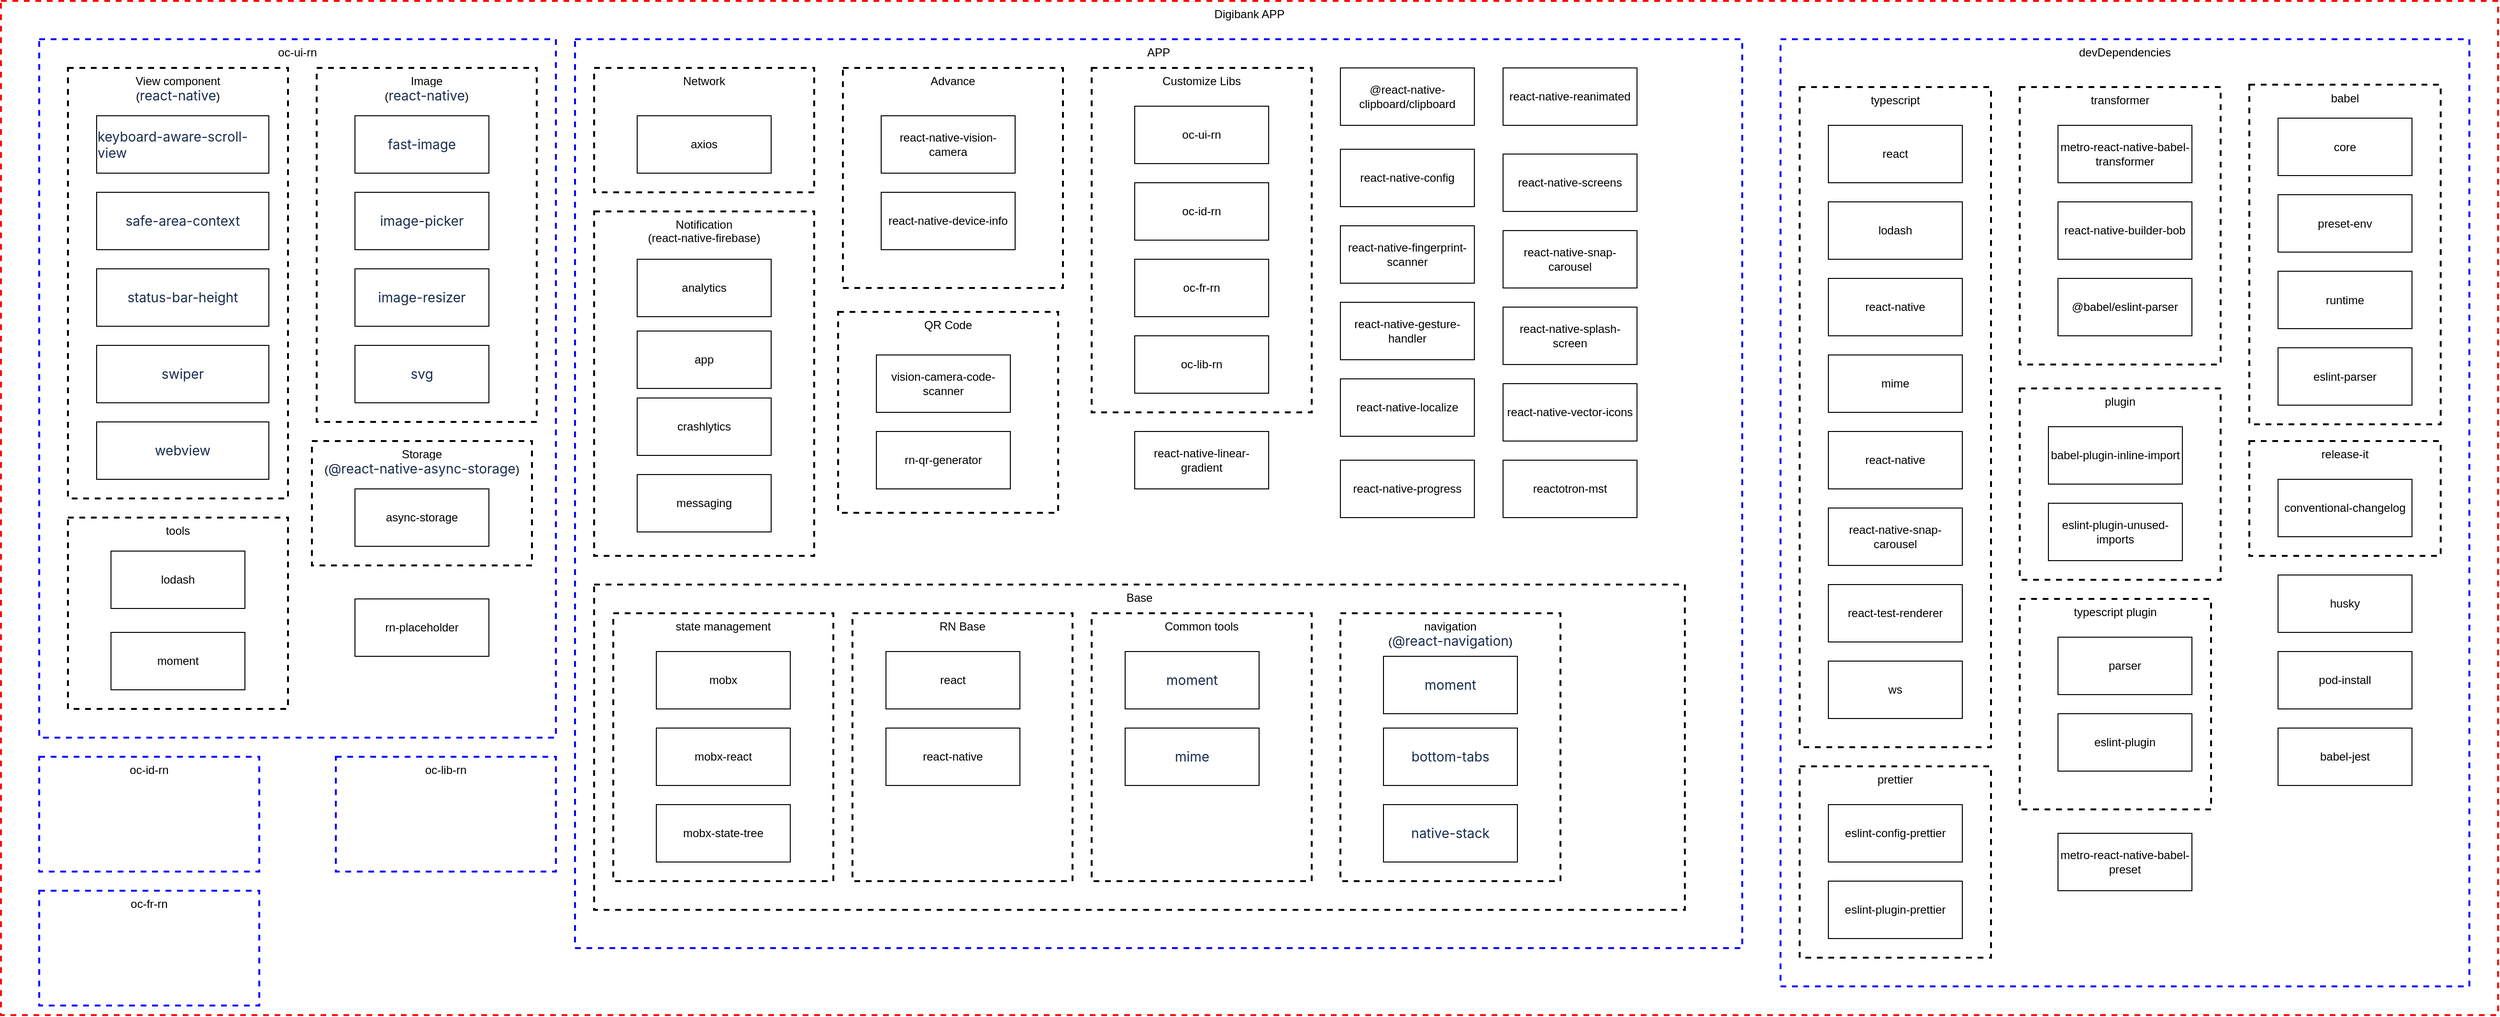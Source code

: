 <mxfile version="20.5.1" type="github">
  <diagram id="OInQUNuNO3AYRQuPPQoJ" name="第 1 页">
    <mxGraphModel dx="3683" dy="1392" grid="1" gridSize="10" guides="1" tooltips="1" connect="1" arrows="1" fold="1" page="1" pageScale="1" pageWidth="1100" pageHeight="850" math="0" shadow="0">
      <root>
        <mxCell id="0" />
        <mxCell id="1" parent="0" />
        <mxCell id="1uEvt_R6zlW470bMk80g-106" value="&lt;span style=&quot;font-weight: 400;&quot;&gt;Digibank APP&lt;/span&gt;" style="rounded=0;whiteSpace=wrap;html=1;dashed=1;strokeWidth=2;fillColor=none;verticalAlign=top;fontStyle=1;strokeColor=#FF0505;" parent="1" vertex="1">
          <mxGeometry x="-110" y="20" width="2610" height="1060" as="geometry" />
        </mxCell>
        <mxCell id="x6n-TaQfmUCHtvgikXO5-33" value="&lt;span style=&quot;font-weight: 400;&quot;&gt;APP&lt;/span&gt;" style="rounded=0;whiteSpace=wrap;html=1;dashed=1;strokeWidth=2;fillColor=none;verticalAlign=top;fontStyle=1;strokeColor=#0000FF;" parent="1" vertex="1">
          <mxGeometry x="490" y="60" width="1220" height="950" as="geometry" />
        </mxCell>
        <mxCell id="Uudwp2KT5LUZXiGAhWFN-2" value="&lt;span style=&quot;font-weight: 400;&quot;&gt;oc-ui-rn&lt;/span&gt;" style="rounded=0;whiteSpace=wrap;html=1;dashed=1;strokeWidth=2;fillColor=none;verticalAlign=top;fontStyle=1;strokeColor=#0000FF;" vertex="1" parent="1">
          <mxGeometry x="-70" y="60" width="540" height="730" as="geometry" />
        </mxCell>
        <mxCell id="Uudwp2KT5LUZXiGAhWFN-3" value="&lt;span style=&quot;color: rgba(0, 0, 0, 0); font-family: monospace; font-size: 0px; font-weight: 400; text-align: start;&quot;&gt;%3CmxGraphModel%3E%3Croot%3E%3CmxCell%20id%3D%220%22%2F%3E%3CmxCell%20id%3D%221%22%20parent%3D%220%22%2F%3E%3CmxCell%20id%3D%222%22%20value%3D%22Poi%22%20style%3D%22rounded%3D0%3BwhiteSpace%3Dwrap%3Bhtml%3D1%3BfontColor%3D%23000000%3BfillColor%3Dnone%3B%22%20vertex%3D%221%22%20parent%3D%221%22%3E%3CmxGeometry%20x%3D%22524%22%20y%3D%22293.75%22%20width%3D%22140%22%20height%3D%2260%22%20as%3D%22geometry%22%2F%3E%3C%2FmxCell%3E%3C%2Froot%3E%3C%2FmxGraphModel%3E&lt;/span&gt;&lt;span style=&quot;font-weight: 400;&quot;&gt;oc-id-rn&lt;/span&gt;" style="rounded=0;whiteSpace=wrap;html=1;dashed=1;strokeWidth=2;fillColor=none;verticalAlign=top;fontStyle=1;strokeColor=#0000FF;" vertex="1" parent="1">
          <mxGeometry x="-70" y="810" width="230" height="120" as="geometry" />
        </mxCell>
        <mxCell id="Uudwp2KT5LUZXiGAhWFN-5" value="&lt;span style=&quot;font-weight: 400;&quot;&gt;oc-fr-rn&lt;/span&gt;" style="rounded=0;whiteSpace=wrap;html=1;dashed=1;strokeWidth=2;fillColor=none;verticalAlign=top;fontStyle=1;strokeColor=#0000FF;" vertex="1" parent="1">
          <mxGeometry x="-70" y="950" width="230" height="120" as="geometry" />
        </mxCell>
        <mxCell id="Uudwp2KT5LUZXiGAhWFN-6" value="&lt;span style=&quot;font-weight: 400;&quot;&gt;oc-lib-rn&lt;/span&gt;" style="rounded=0;whiteSpace=wrap;html=1;dashed=1;strokeWidth=2;fillColor=none;verticalAlign=top;fontStyle=1;strokeColor=#0000FF;" vertex="1" parent="1">
          <mxGeometry x="240" y="810" width="230" height="120" as="geometry" />
        </mxCell>
        <mxCell id="Uudwp2KT5LUZXiGAhWFN-12" value="&lt;span style=&quot;font-weight: 400;&quot;&gt;Base&lt;/span&gt;" style="rounded=0;whiteSpace=wrap;html=1;dashed=1;strokeWidth=2;fillColor=none;verticalAlign=top;fontStyle=1;strokeColor=#000000;" vertex="1" parent="1">
          <mxGeometry x="510" y="630" width="1140" height="340" as="geometry" />
        </mxCell>
        <mxCell id="Uudwp2KT5LUZXiGAhWFN-15" value="&lt;span style=&quot;font-weight: 400;&quot;&gt;Notification&lt;/span&gt;&lt;br&gt;&lt;span style=&quot;font-weight: 400;&quot;&gt;(react-native-firebase&lt;/span&gt;&lt;span style=&quot;font-weight: 400;&quot;&gt;)&lt;/span&gt;" style="rounded=0;whiteSpace=wrap;html=1;dashed=1;strokeWidth=2;fillColor=none;verticalAlign=top;fontStyle=1;strokeColor=#000000;" vertex="1" parent="1">
          <mxGeometry x="510" y="240" width="230" height="360" as="geometry" />
        </mxCell>
        <mxCell id="Uudwp2KT5LUZXiGAhWFN-16" value="&lt;span style=&quot;font-weight: 400;&quot;&gt;Storage&lt;br&gt;(&lt;/span&gt;&lt;span style=&quot;color: rgb(23, 43, 77); font-family: -apple-system, BlinkMacSystemFont, &amp;quot;Segoe UI&amp;quot;, Roboto, Oxygen, Ubuntu, &amp;quot;Fira Sans&amp;quot;, &amp;quot;Droid Sans&amp;quot;, &amp;quot;Helvetica Neue&amp;quot;, sans-serif; font-size: 14px; font-weight: 400; text-align: left; background-color: rgb(255, 255, 255);&quot;&gt;@react-native-async-storage&lt;/span&gt;&lt;span style=&quot;font-weight: 400;&quot;&gt;)&lt;br&gt;&lt;/span&gt;" style="rounded=0;whiteSpace=wrap;html=1;dashed=1;strokeWidth=2;fillColor=none;verticalAlign=top;fontStyle=1;strokeColor=#000000;" vertex="1" parent="1">
          <mxGeometry x="215" y="480" width="230" height="130" as="geometry" />
        </mxCell>
        <mxCell id="Uudwp2KT5LUZXiGAhWFN-17" value="&lt;span style=&quot;font-weight: 400;&quot;&gt;Network&lt;/span&gt;" style="rounded=0;whiteSpace=wrap;html=1;dashed=1;strokeWidth=2;fillColor=none;verticalAlign=top;fontStyle=1;strokeColor=#000000;" vertex="1" parent="1">
          <mxGeometry x="510" y="90" width="230" height="130" as="geometry" />
        </mxCell>
        <mxCell id="Uudwp2KT5LUZXiGAhWFN-18" value="&lt;span style=&quot;font-weight: 400;&quot;&gt;Customize Libs&lt;/span&gt;" style="rounded=0;whiteSpace=wrap;html=1;dashed=1;strokeWidth=2;fillColor=none;verticalAlign=top;fontStyle=1;strokeColor=#000000;" vertex="1" parent="1">
          <mxGeometry x="1030" y="90" width="230" height="360" as="geometry" />
        </mxCell>
        <mxCell id="Uudwp2KT5LUZXiGAhWFN-19" value="oc-ui-rn" style="rounded=0;whiteSpace=wrap;html=1;fontColor=#000000;fillColor=none;" vertex="1" parent="1">
          <mxGeometry x="1075" y="130" width="140" height="60" as="geometry" />
        </mxCell>
        <mxCell id="Uudwp2KT5LUZXiGAhWFN-20" value="&lt;span style=&quot;color: rgba(0, 0, 0, 0); font-family: monospace; font-size: 0px; text-align: start;&quot;&gt;%3CmxGraphModel%3E%3Croot%3E%3CmxCell%20id%3D%220%22%2F%3E%3CmxCell%20id%3D%221%22%20parent%3D%220%22%2F%3E%3CmxCell%20id%3D%222%22%20value%3D%22Poi%22%20style%3D%22rounded%3D0%3BwhiteSpace%3Dwrap%3Bhtml%3D1%3BfontColor%3D%23000000%3BfillColor%3Dnone%3B%22%20vertex%3D%221%22%20parent%3D%221%22%3E%3CmxGeometry%20x%3D%22524%22%20y%3D%22293.75%22%20width%3D%22140%22%20height%3D%2260%22%20as%3D%22geometry%22%2F%3E%3C%2FmxCell%3E%3C%2Froot%3E%3C%2FmxGraphModel%3E&lt;/span&gt;oc-id-rn" style="rounded=0;whiteSpace=wrap;html=1;fontColor=#000000;fillColor=none;" vertex="1" parent="1">
          <mxGeometry x="1075" y="210" width="140" height="60" as="geometry" />
        </mxCell>
        <mxCell id="Uudwp2KT5LUZXiGAhWFN-21" value="oc-fr-rn" style="rounded=0;whiteSpace=wrap;html=1;fontColor=#000000;fillColor=none;" vertex="1" parent="1">
          <mxGeometry x="1075" y="290" width="140" height="60" as="geometry" />
        </mxCell>
        <mxCell id="Uudwp2KT5LUZXiGAhWFN-22" value="oc-lib-rn" style="rounded=0;whiteSpace=wrap;html=1;fontColor=#000000;fillColor=none;" vertex="1" parent="1">
          <mxGeometry x="1075" y="370" width="140" height="60" as="geometry" />
        </mxCell>
        <mxCell id="Uudwp2KT5LUZXiGAhWFN-26" value="axios" style="rounded=0;whiteSpace=wrap;html=1;fontColor=#000000;fillColor=none;" vertex="1" parent="1">
          <mxGeometry x="555" y="140" width="140" height="60" as="geometry" />
        </mxCell>
        <mxCell id="Uudwp2KT5LUZXiGAhWFN-28" value="&lt;span style=&quot;font-weight: 400;&quot;&gt;state management&lt;/span&gt;" style="rounded=0;whiteSpace=wrap;html=1;dashed=1;strokeWidth=2;fillColor=none;verticalAlign=top;fontStyle=1;strokeColor=#000000;" vertex="1" parent="1">
          <mxGeometry x="530" y="660" width="230" height="280" as="geometry" />
        </mxCell>
        <mxCell id="Uudwp2KT5LUZXiGAhWFN-30" value="&lt;span style=&quot;font-weight: 400;&quot;&gt;RN Base&lt;/span&gt;" style="rounded=0;whiteSpace=wrap;html=1;dashed=1;strokeWidth=2;fillColor=none;verticalAlign=top;fontStyle=1;strokeColor=#000000;" vertex="1" parent="1">
          <mxGeometry x="780" y="660" width="230" height="280" as="geometry" />
        </mxCell>
        <mxCell id="Uudwp2KT5LUZXiGAhWFN-13" value="react" style="rounded=0;whiteSpace=wrap;html=1;fontColor=#000000;fillColor=none;" vertex="1" parent="1">
          <mxGeometry x="815" y="700" width="140" height="60" as="geometry" />
        </mxCell>
        <mxCell id="Uudwp2KT5LUZXiGAhWFN-14" value="react-native" style="rounded=0;whiteSpace=wrap;html=1;fontColor=#000000;fillColor=none;" vertex="1" parent="1">
          <mxGeometry x="815" y="780" width="140" height="60" as="geometry" />
        </mxCell>
        <mxCell id="Uudwp2KT5LUZXiGAhWFN-31" value="&lt;div&gt;&lt;span style=&quot;font-weight: 400;&quot;&gt;Common tools&lt;/span&gt;&lt;/div&gt;" style="rounded=0;whiteSpace=wrap;html=1;dashed=1;strokeWidth=2;fillColor=none;verticalAlign=top;fontStyle=1;strokeColor=#000000;" vertex="1" parent="1">
          <mxGeometry x="1030" y="660" width="230" height="280" as="geometry" />
        </mxCell>
        <mxCell id="Uudwp2KT5LUZXiGAhWFN-32" value="&lt;div style=&quot;text-align: left;&quot;&gt;&lt;span style=&quot;background-color: initial; font-size: 14px;&quot;&gt;&lt;font face=&quot;-apple-system, BlinkMacSystemFont, Segoe UI, Roboto, Oxygen, Ubuntu, Fira Sans, Droid Sans, Helvetica Neue, sans-serif&quot; color=&quot;#172b4d&quot;&gt;moment&lt;/font&gt;&lt;/span&gt;&lt;/div&gt;" style="rounded=0;whiteSpace=wrap;html=1;fontColor=#000000;fillColor=none;" vertex="1" parent="1">
          <mxGeometry x="1065" y="700" width="140" height="60" as="geometry" />
        </mxCell>
        <mxCell id="Uudwp2KT5LUZXiGAhWFN-38" value="crashlytics" style="rounded=0;whiteSpace=wrap;html=1;fontColor=#000000;fillColor=none;" vertex="1" parent="1">
          <mxGeometry x="555" y="435" width="140" height="60" as="geometry" />
        </mxCell>
        <mxCell id="Uudwp2KT5LUZXiGAhWFN-37" value="app" style="rounded=0;whiteSpace=wrap;html=1;fontColor=#000000;fillColor=none;" vertex="1" parent="1">
          <mxGeometry x="555" y="365" width="140" height="60" as="geometry" />
        </mxCell>
        <mxCell id="Uudwp2KT5LUZXiGAhWFN-36" value="analytics" style="rounded=0;whiteSpace=wrap;html=1;fontColor=#000000;fillColor=none;" vertex="1" parent="1">
          <mxGeometry x="555" y="290" width="140" height="60" as="geometry" />
        </mxCell>
        <mxCell id="Uudwp2KT5LUZXiGAhWFN-39" value="messaging" style="rounded=0;whiteSpace=wrap;html=1;fontColor=#000000;fillColor=none;" vertex="1" parent="1">
          <mxGeometry x="555" y="515" width="140" height="60" as="geometry" />
        </mxCell>
        <mxCell id="Uudwp2KT5LUZXiGAhWFN-40" value="async-storage" style="rounded=0;whiteSpace=wrap;html=1;fontColor=#000000;fillColor=none;" vertex="1" parent="1">
          <mxGeometry x="260" y="530" width="140" height="60" as="geometry" />
        </mxCell>
        <mxCell id="Uudwp2KT5LUZXiGAhWFN-42" value="&lt;span style=&quot;font-weight: 400;&quot;&gt;Image&lt;/span&gt;&lt;br&gt;&lt;span style=&quot;font-weight: 400;&quot;&gt;(&lt;/span&gt;&lt;span style=&quot;color: rgb(23, 43, 77); font-family: -apple-system, BlinkMacSystemFont, &amp;quot;Segoe UI&amp;quot;, Roboto, Oxygen, Ubuntu, &amp;quot;Fira Sans&amp;quot;, &amp;quot;Droid Sans&amp;quot;, &amp;quot;Helvetica Neue&amp;quot;, sans-serif; font-size: 14px; font-weight: 400; text-align: left; background-color: rgb(255, 255, 255);&quot;&gt;react-native&lt;/span&gt;&lt;span style=&quot;font-weight: 400;&quot;&gt;)&lt;br&gt;&lt;/span&gt;" style="rounded=0;whiteSpace=wrap;html=1;dashed=1;strokeWidth=2;fillColor=none;verticalAlign=top;fontStyle=1;strokeColor=#000000;" vertex="1" parent="1">
          <mxGeometry x="220" y="90" width="230" height="370" as="geometry" />
        </mxCell>
        <mxCell id="Uudwp2KT5LUZXiGAhWFN-43" value="&lt;span style=&quot;color: rgb(23, 43, 77); font-family: -apple-system, BlinkMacSystemFont, &amp;quot;Segoe UI&amp;quot;, Roboto, Oxygen, Ubuntu, &amp;quot;Fira Sans&amp;quot;, &amp;quot;Droid Sans&amp;quot;, &amp;quot;Helvetica Neue&amp;quot;, sans-serif; font-size: 14px; text-align: left; background-color: rgb(255, 255, 255);&quot;&gt;fast-image&lt;/span&gt;" style="rounded=0;whiteSpace=wrap;html=1;fontColor=#000000;fillColor=none;" vertex="1" parent="1">
          <mxGeometry x="260" y="140" width="140" height="60" as="geometry" />
        </mxCell>
        <mxCell id="Uudwp2KT5LUZXiGAhWFN-44" value="&lt;span style=&quot;color: rgb(23, 43, 77); font-family: -apple-system, BlinkMacSystemFont, &amp;quot;Segoe UI&amp;quot;, Roboto, Oxygen, Ubuntu, &amp;quot;Fira Sans&amp;quot;, &amp;quot;Droid Sans&amp;quot;, &amp;quot;Helvetica Neue&amp;quot;, sans-serif; font-size: 14px; text-align: left; background-color: rgb(255, 255, 255);&quot;&gt;image-picker&lt;/span&gt;" style="rounded=0;whiteSpace=wrap;html=1;fontColor=#000000;fillColor=none;" vertex="1" parent="1">
          <mxGeometry x="260" y="220" width="140" height="60" as="geometry" />
        </mxCell>
        <mxCell id="Uudwp2KT5LUZXiGAhWFN-45" value="&lt;span style=&quot;color: rgb(23, 43, 77); font-family: -apple-system, BlinkMacSystemFont, &amp;quot;Segoe UI&amp;quot;, Roboto, Oxygen, Ubuntu, &amp;quot;Fira Sans&amp;quot;, &amp;quot;Droid Sans&amp;quot;, &amp;quot;Helvetica Neue&amp;quot;, sans-serif; font-size: 14px; text-align: left; background-color: rgb(255, 255, 255);&quot;&gt;image-resizer&lt;/span&gt;" style="rounded=0;whiteSpace=wrap;html=1;fontColor=#000000;fillColor=none;" vertex="1" parent="1">
          <mxGeometry x="260" y="300" width="140" height="60" as="geometry" />
        </mxCell>
        <mxCell id="Uudwp2KT5LUZXiGAhWFN-46" value="&lt;span style=&quot;font-weight: 400;&quot;&gt;View component&lt;/span&gt;&lt;br&gt;&lt;span style=&quot;font-weight: 400;&quot;&gt;(&lt;/span&gt;&lt;span style=&quot;color: rgb(23, 43, 77); font-family: -apple-system, BlinkMacSystemFont, &amp;quot;Segoe UI&amp;quot;, Roboto, Oxygen, Ubuntu, &amp;quot;Fira Sans&amp;quot;, &amp;quot;Droid Sans&amp;quot;, &amp;quot;Helvetica Neue&amp;quot;, sans-serif; font-size: 14px; font-weight: 400; text-align: left; background-color: rgb(255, 255, 255);&quot;&gt;react-native&lt;/span&gt;&lt;span style=&quot;font-weight: 400;&quot;&gt;)&lt;br&gt;&lt;/span&gt;" style="rounded=0;whiteSpace=wrap;html=1;dashed=1;strokeWidth=2;fillColor=none;verticalAlign=top;fontStyle=1;strokeColor=#000000;" vertex="1" parent="1">
          <mxGeometry x="-40" y="90" width="230" height="450" as="geometry" />
        </mxCell>
        <mxCell id="Uudwp2KT5LUZXiGAhWFN-47" value="&lt;div style=&quot;text-align: left;&quot;&gt;&lt;span style=&quot;background-color: initial; font-size: 14px;&quot;&gt;&lt;font face=&quot;-apple-system, BlinkMacSystemFont, Segoe UI, Roboto, Oxygen, Ubuntu, Fira Sans, Droid Sans, Helvetica Neue, sans-serif&quot; color=&quot;#172b4d&quot;&gt;keyboard-aware-scroll-view&lt;/font&gt;&lt;/span&gt;&lt;/div&gt;" style="rounded=0;whiteSpace=wrap;html=1;fontColor=#000000;fillColor=none;" vertex="1" parent="1">
          <mxGeometry x="-10" y="140" width="180" height="60" as="geometry" />
        </mxCell>
        <mxCell id="Uudwp2KT5LUZXiGAhWFN-48" value="&lt;div style=&quot;text-align: left;&quot;&gt;&lt;font face=&quot;-apple-system, BlinkMacSystemFont, Segoe UI, Roboto, Oxygen, Ubuntu, Fira Sans, Droid Sans, Helvetica Neue, sans-serif&quot; color=&quot;#172b4d&quot;&gt;&lt;span style=&quot;font-size: 14px;&quot;&gt;safe-area-context&lt;/span&gt;&lt;/font&gt;&lt;br&gt;&lt;/div&gt;" style="rounded=0;whiteSpace=wrap;html=1;fontColor=#000000;fillColor=none;" vertex="1" parent="1">
          <mxGeometry x="-10" y="220" width="180" height="60" as="geometry" />
        </mxCell>
        <mxCell id="Uudwp2KT5LUZXiGAhWFN-49" value="&lt;div style=&quot;text-align: left;&quot;&gt;&lt;font face=&quot;-apple-system, BlinkMacSystemFont, Segoe UI, Roboto, Oxygen, Ubuntu, Fira Sans, Droid Sans, Helvetica Neue, sans-serif&quot; color=&quot;#172b4d&quot;&gt;&lt;span style=&quot;font-size: 14px;&quot;&gt;status-bar-height&lt;/span&gt;&lt;/font&gt;&lt;br&gt;&lt;/div&gt;" style="rounded=0;whiteSpace=wrap;html=1;fontColor=#000000;fillColor=none;" vertex="1" parent="1">
          <mxGeometry x="-10" y="300" width="180" height="60" as="geometry" />
        </mxCell>
        <mxCell id="Uudwp2KT5LUZXiGAhWFN-50" value="&lt;div style=&quot;text-align: left;&quot;&gt;&lt;font face=&quot;-apple-system, BlinkMacSystemFont, Segoe UI, Roboto, Oxygen, Ubuntu, Fira Sans, Droid Sans, Helvetica Neue, sans-serif&quot; color=&quot;#172b4d&quot;&gt;&lt;span style=&quot;font-size: 14px;&quot;&gt;swiper&lt;/span&gt;&lt;/font&gt;&lt;br&gt;&lt;/div&gt;" style="rounded=0;whiteSpace=wrap;html=1;fontColor=#000000;fillColor=none;" vertex="1" parent="1">
          <mxGeometry x="-10" y="380" width="180" height="60" as="geometry" />
        </mxCell>
        <mxCell id="Uudwp2KT5LUZXiGAhWFN-51" value="&lt;div style=&quot;text-align: left;&quot;&gt;&lt;font face=&quot;-apple-system, BlinkMacSystemFont, Segoe UI, Roboto, Oxygen, Ubuntu, Fira Sans, Droid Sans, Helvetica Neue, sans-serif&quot; color=&quot;#172b4d&quot;&gt;&lt;span style=&quot;font-size: 14px;&quot;&gt;webview&lt;/span&gt;&lt;/font&gt;&lt;br&gt;&lt;/div&gt;" style="rounded=0;whiteSpace=wrap;html=1;fontColor=#000000;fillColor=none;" vertex="1" parent="1">
          <mxGeometry x="-10" y="460" width="180" height="60" as="geometry" />
        </mxCell>
        <mxCell id="Uudwp2KT5LUZXiGAhWFN-52" value="&lt;div style=&quot;text-align: left;&quot;&gt;&lt;span style=&quot;background-color: initial; font-size: 14px;&quot;&gt;&lt;font face=&quot;-apple-system, BlinkMacSystemFont, Segoe UI, Roboto, Oxygen, Ubuntu, Fira Sans, Droid Sans, Helvetica Neue, sans-serif&quot; color=&quot;#172b4d&quot;&gt;svg&lt;/font&gt;&lt;/span&gt;&lt;/div&gt;" style="rounded=0;whiteSpace=wrap;html=1;fontColor=#000000;fillColor=none;" vertex="1" parent="1">
          <mxGeometry x="260" y="380" width="140" height="60" as="geometry" />
        </mxCell>
        <mxCell id="Uudwp2KT5LUZXiGAhWFN-56" value="rn-placeholder&lt;span style=&quot;&quot;&gt;	&lt;/span&gt;" style="rounded=0;whiteSpace=wrap;html=1;fontColor=#000000;fillColor=none;" vertex="1" parent="1">
          <mxGeometry x="260" y="645" width="140" height="60" as="geometry" />
        </mxCell>
        <mxCell id="Uudwp2KT5LUZXiGAhWFN-57" value="&lt;span style=&quot;font-weight: 400;&quot;&gt;tools&lt;br&gt;&lt;/span&gt;" style="rounded=0;whiteSpace=wrap;html=1;dashed=1;strokeWidth=2;fillColor=none;verticalAlign=top;fontStyle=1;strokeColor=#000000;" vertex="1" parent="1">
          <mxGeometry x="-40" y="560" width="230" height="200" as="geometry" />
        </mxCell>
        <mxCell id="Uudwp2KT5LUZXiGAhWFN-60" value="moment" style="rounded=0;whiteSpace=wrap;html=1;fontColor=#000000;fillColor=none;" vertex="1" parent="1">
          <mxGeometry x="5" y="680" width="140" height="60" as="geometry" />
        </mxCell>
        <mxCell id="Uudwp2KT5LUZXiGAhWFN-61" value="lodash" style="rounded=0;whiteSpace=wrap;html=1;fontColor=#000000;fillColor=none;" vertex="1" parent="1">
          <mxGeometry x="5" y="595" width="140" height="60" as="geometry" />
        </mxCell>
        <mxCell id="Uudwp2KT5LUZXiGAhWFN-67" value="&lt;span style=&quot;font-weight: 400;&quot;&gt;devDependencies&lt;/span&gt;" style="rounded=0;whiteSpace=wrap;html=1;dashed=1;strokeWidth=2;fillColor=none;verticalAlign=top;fontStyle=1;strokeColor=#0000FF;" vertex="1" parent="1">
          <mxGeometry x="1750" y="60" width="720" height="990" as="geometry" />
        </mxCell>
        <mxCell id="Uudwp2KT5LUZXiGAhWFN-68" value="&lt;span style=&quot;font-weight: 400;&quot;&gt;typescript&lt;/span&gt;" style="rounded=0;whiteSpace=wrap;html=1;dashed=1;strokeWidth=2;fillColor=none;verticalAlign=top;fontStyle=1;strokeColor=#000000;" vertex="1" parent="1">
          <mxGeometry x="1770" y="110" width="200" height="690" as="geometry" />
        </mxCell>
        <mxCell id="Uudwp2KT5LUZXiGAhWFN-72" value="&lt;span style=&quot;font-weight: 400;&quot;&gt;transformer&lt;/span&gt;" style="rounded=0;whiteSpace=wrap;html=1;dashed=1;strokeWidth=2;fillColor=none;verticalAlign=top;fontStyle=1;strokeColor=#000000;" vertex="1" parent="1">
          <mxGeometry x="2000" y="110" width="210" height="290" as="geometry" />
        </mxCell>
        <mxCell id="Uudwp2KT5LUZXiGAhWFN-63" value="react" style="rounded=0;whiteSpace=wrap;html=1;fontColor=#000000;fillColor=none;" vertex="1" parent="1">
          <mxGeometry x="1800" y="150" width="140" height="60" as="geometry" />
        </mxCell>
        <mxCell id="Uudwp2KT5LUZXiGAhWFN-64" value="lodash" style="rounded=0;whiteSpace=wrap;html=1;fontColor=#000000;fillColor=none;" vertex="1" parent="1">
          <mxGeometry x="1800" y="230" width="140" height="60" as="geometry" />
        </mxCell>
        <mxCell id="Uudwp2KT5LUZXiGAhWFN-65" value="react-native" style="rounded=0;whiteSpace=wrap;html=1;fontColor=#000000;fillColor=none;" vertex="1" parent="1">
          <mxGeometry x="1800" y="310" width="140" height="60" as="geometry" />
        </mxCell>
        <mxCell id="Uudwp2KT5LUZXiGAhWFN-69" value="metro-react-native-babel-transformer" style="rounded=0;whiteSpace=wrap;html=1;fontColor=#000000;fillColor=none;" vertex="1" parent="1">
          <mxGeometry x="2040" y="150" width="140" height="60" as="geometry" />
        </mxCell>
        <mxCell id="Uudwp2KT5LUZXiGAhWFN-70" value="react-native-builder-bob" style="rounded=0;whiteSpace=wrap;html=1;fontColor=#000000;fillColor=none;" vertex="1" parent="1">
          <mxGeometry x="2040" y="230" width="140" height="60" as="geometry" />
        </mxCell>
        <mxCell id="Uudwp2KT5LUZXiGAhWFN-77" value="&lt;span style=&quot;font-weight: 400;&quot;&gt;plugin&lt;/span&gt;" style="rounded=0;whiteSpace=wrap;html=1;dashed=1;strokeWidth=2;fillColor=none;verticalAlign=top;fontStyle=1;strokeColor=#000000;" vertex="1" parent="1">
          <mxGeometry x="2000" y="425" width="210" height="200" as="geometry" />
        </mxCell>
        <mxCell id="Uudwp2KT5LUZXiGAhWFN-78" value="babel-plugin-inline-import" style="rounded=0;whiteSpace=wrap;html=1;fontColor=#000000;fillColor=none;" vertex="1" parent="1">
          <mxGeometry x="2030" y="465" width="140" height="60" as="geometry" />
        </mxCell>
        <mxCell id="Uudwp2KT5LUZXiGAhWFN-79" value="eslint-plugin-unused-imports" style="rounded=0;whiteSpace=wrap;html=1;fontColor=#000000;fillColor=none;" vertex="1" parent="1">
          <mxGeometry x="2030" y="545" width="140" height="60" as="geometry" />
        </mxCell>
        <mxCell id="Uudwp2KT5LUZXiGAhWFN-80" value="husky" style="rounded=0;whiteSpace=wrap;html=1;fontColor=#000000;fillColor=none;" vertex="1" parent="1">
          <mxGeometry x="2270" y="620" width="140" height="60" as="geometry" />
        </mxCell>
        <mxCell id="Uudwp2KT5LUZXiGAhWFN-82" value="&lt;span style=&quot;font-weight: 400;&quot;&gt;prettier&lt;/span&gt;" style="rounded=0;whiteSpace=wrap;html=1;dashed=1;strokeWidth=2;fillColor=none;verticalAlign=top;fontStyle=1;strokeColor=#000000;" vertex="1" parent="1">
          <mxGeometry x="1770" y="820" width="200" height="200" as="geometry" />
        </mxCell>
        <mxCell id="Uudwp2KT5LUZXiGAhWFN-85" value="eslint-config-prettier" style="rounded=0;whiteSpace=wrap;html=1;fontColor=#000000;fillColor=none;" vertex="1" parent="1">
          <mxGeometry x="1800" y="860" width="140" height="60" as="geometry" />
        </mxCell>
        <mxCell id="Uudwp2KT5LUZXiGAhWFN-86" value="eslint-plugin-prettier" style="rounded=0;whiteSpace=wrap;html=1;fontColor=#000000;fillColor=none;" vertex="1" parent="1">
          <mxGeometry x="1800" y="940" width="140" height="60" as="geometry" />
        </mxCell>
        <mxCell id="Uudwp2KT5LUZXiGAhWFN-88" value="pod-install" style="rounded=0;whiteSpace=wrap;html=1;fontColor=#000000;fillColor=none;" vertex="1" parent="1">
          <mxGeometry x="2270" y="700" width="140" height="60" as="geometry" />
        </mxCell>
        <mxCell id="Uudwp2KT5LUZXiGAhWFN-89" value="&lt;span style=&quot;font-weight: 400;&quot;&gt;release-it&lt;/span&gt;" style="rounded=0;whiteSpace=wrap;html=1;dashed=1;strokeWidth=2;fillColor=none;verticalAlign=top;fontStyle=1;strokeColor=#000000;" vertex="1" parent="1">
          <mxGeometry x="2240" y="480" width="200" height="120" as="geometry" />
        </mxCell>
        <mxCell id="Uudwp2KT5LUZXiGAhWFN-87" value="conventional-changelog" style="rounded=0;whiteSpace=wrap;html=1;fontColor=#000000;fillColor=none;" vertex="1" parent="1">
          <mxGeometry x="2270" y="520" width="140" height="60" as="geometry" />
        </mxCell>
        <mxCell id="Uudwp2KT5LUZXiGAhWFN-92" value="@babel/eslint-parser" style="rounded=0;whiteSpace=wrap;html=1;fontColor=#000000;fillColor=none;" vertex="1" parent="1">
          <mxGeometry x="2040" y="310" width="140" height="60" as="geometry" />
        </mxCell>
        <mxCell id="Uudwp2KT5LUZXiGAhWFN-93" value="&lt;span style=&quot;font-weight: 400;&quot;&gt;babel&lt;/span&gt;" style="rounded=0;whiteSpace=wrap;html=1;dashed=1;strokeWidth=2;fillColor=none;verticalAlign=top;fontStyle=1;strokeColor=#000000;" vertex="1" parent="1">
          <mxGeometry x="2240" y="107.5" width="200" height="355" as="geometry" />
        </mxCell>
        <mxCell id="Uudwp2KT5LUZXiGAhWFN-94" value="mime" style="rounded=0;whiteSpace=wrap;html=1;fontColor=#000000;fillColor=none;" vertex="1" parent="1">
          <mxGeometry x="1800" y="390" width="140" height="60" as="geometry" />
        </mxCell>
        <mxCell id="Uudwp2KT5LUZXiGAhWFN-95" value="core" style="rounded=0;whiteSpace=wrap;html=1;fontColor=#000000;fillColor=none;" vertex="1" parent="1">
          <mxGeometry x="2270" y="142.5" width="140" height="60" as="geometry" />
        </mxCell>
        <mxCell id="Uudwp2KT5LUZXiGAhWFN-96" value="preset-env" style="rounded=0;whiteSpace=wrap;html=1;fontColor=#000000;fillColor=none;" vertex="1" parent="1">
          <mxGeometry x="2270" y="222.5" width="140" height="60" as="geometry" />
        </mxCell>
        <mxCell id="Uudwp2KT5LUZXiGAhWFN-97" value="runtime" style="rounded=0;whiteSpace=wrap;html=1;fontColor=#000000;fillColor=none;" vertex="1" parent="1">
          <mxGeometry x="2270" y="302.5" width="140" height="60" as="geometry" />
        </mxCell>
        <mxCell id="Uudwp2KT5LUZXiGAhWFN-98" value="eslint-parser" style="rounded=0;whiteSpace=wrap;html=1;fontColor=#000000;fillColor=none;" vertex="1" parent="1">
          <mxGeometry x="2270" y="382.5" width="140" height="60" as="geometry" />
        </mxCell>
        <mxCell id="Uudwp2KT5LUZXiGAhWFN-100" value="react-native" style="rounded=0;whiteSpace=wrap;html=1;fontColor=#000000;fillColor=none;" vertex="1" parent="1">
          <mxGeometry x="1800" y="470" width="140" height="60" as="geometry" />
        </mxCell>
        <mxCell id="Uudwp2KT5LUZXiGAhWFN-101" value="react-native-snap-carousel" style="rounded=0;whiteSpace=wrap;html=1;fontColor=#000000;fillColor=none;" vertex="1" parent="1">
          <mxGeometry x="1800" y="550" width="140" height="60" as="geometry" />
        </mxCell>
        <mxCell id="Uudwp2KT5LUZXiGAhWFN-102" value="react-test-renderer" style="rounded=0;whiteSpace=wrap;html=1;fontColor=#000000;fillColor=none;" vertex="1" parent="1">
          <mxGeometry x="1800" y="630" width="140" height="60" as="geometry" />
        </mxCell>
        <mxCell id="Uudwp2KT5LUZXiGAhWFN-103" value="ws" style="rounded=0;whiteSpace=wrap;html=1;fontColor=#000000;fillColor=none;" vertex="1" parent="1">
          <mxGeometry x="1800" y="710" width="140" height="60" as="geometry" />
        </mxCell>
        <mxCell id="Uudwp2KT5LUZXiGAhWFN-104" value="&lt;span style=&quot;font-weight: 400;&quot;&gt;typescript&amp;nbsp;plugin&lt;/span&gt;" style="rounded=0;whiteSpace=wrap;html=1;dashed=1;strokeWidth=2;fillColor=none;verticalAlign=top;fontStyle=1;strokeColor=#000000;" vertex="1" parent="1">
          <mxGeometry x="2000" y="645" width="200" height="220" as="geometry" />
        </mxCell>
        <mxCell id="Uudwp2KT5LUZXiGAhWFN-105" value="parser" style="rounded=0;whiteSpace=wrap;html=1;fontColor=#000000;fillColor=none;" vertex="1" parent="1">
          <mxGeometry x="2040" y="685" width="140" height="60" as="geometry" />
        </mxCell>
        <mxCell id="Uudwp2KT5LUZXiGAhWFN-106" value="eslint-plugin" style="rounded=0;whiteSpace=wrap;html=1;fontColor=#000000;fillColor=none;" vertex="1" parent="1">
          <mxGeometry x="2040" y="765" width="140" height="60" as="geometry" />
        </mxCell>
        <mxCell id="Uudwp2KT5LUZXiGAhWFN-107" value="babel-jest" style="rounded=0;whiteSpace=wrap;html=1;fontColor=#000000;fillColor=none;" vertex="1" parent="1">
          <mxGeometry x="2270" y="780" width="140" height="60" as="geometry" />
        </mxCell>
        <mxCell id="Uudwp2KT5LUZXiGAhWFN-108" value="metro-react-native-babel-preset" style="rounded=0;whiteSpace=wrap;html=1;fontColor=#000000;fillColor=none;" vertex="1" parent="1">
          <mxGeometry x="2040" y="890" width="140" height="60" as="geometry" />
        </mxCell>
        <mxCell id="Uudwp2KT5LUZXiGAhWFN-109" value="&lt;span style=&quot;font-weight: 400;&quot;&gt;Advance&lt;/span&gt;" style="rounded=0;whiteSpace=wrap;html=1;dashed=1;strokeWidth=2;fillColor=none;verticalAlign=top;fontStyle=1;strokeColor=#000000;" vertex="1" parent="1">
          <mxGeometry x="770" y="90" width="230" height="230" as="geometry" />
        </mxCell>
        <mxCell id="Uudwp2KT5LUZXiGAhWFN-110" value="react-native-vision-camera" style="rounded=0;whiteSpace=wrap;html=1;fontColor=#000000;fillColor=none;" vertex="1" parent="1">
          <mxGeometry x="810" y="140" width="140" height="60" as="geometry" />
        </mxCell>
        <mxCell id="Uudwp2KT5LUZXiGAhWFN-111" value="react-native-device-info&lt;span style=&quot;&quot;&gt;	&lt;/span&gt;" style="rounded=0;whiteSpace=wrap;html=1;fontColor=#000000;fillColor=none;" vertex="1" parent="1">
          <mxGeometry x="810" y="220" width="140" height="60" as="geometry" />
        </mxCell>
        <mxCell id="Uudwp2KT5LUZXiGAhWFN-112" value="&lt;span style=&quot;font-weight: 400;&quot;&gt;QR Code&lt;/span&gt;" style="rounded=0;whiteSpace=wrap;html=1;dashed=1;strokeWidth=2;fillColor=none;verticalAlign=top;fontStyle=1;strokeColor=#000000;" vertex="1" parent="1">
          <mxGeometry x="765" y="345" width="230" height="210" as="geometry" />
        </mxCell>
        <mxCell id="Uudwp2KT5LUZXiGAhWFN-113" value="vision-camera-code-scanner&lt;span style=&quot;&quot;&gt;	&lt;/span&gt;" style="rounded=0;whiteSpace=wrap;html=1;fontColor=#000000;fillColor=none;" vertex="1" parent="1">
          <mxGeometry x="805" y="390" width="140" height="60" as="geometry" />
        </mxCell>
        <mxCell id="Uudwp2KT5LUZXiGAhWFN-114" value="rn-qr-generator&lt;span style=&quot;&quot;&gt;	&lt;/span&gt;" style="rounded=0;whiteSpace=wrap;html=1;fontColor=#000000;fillColor=none;" vertex="1" parent="1">
          <mxGeometry x="805" y="470" width="140" height="60" as="geometry" />
        </mxCell>
        <mxCell id="Uudwp2KT5LUZXiGAhWFN-115" value="&lt;div style=&quot;text-align: left;&quot;&gt;&lt;font face=&quot;-apple-system, BlinkMacSystemFont, Segoe UI, Roboto, Oxygen, Ubuntu, Fira Sans, Droid Sans, Helvetica Neue, sans-serif&quot; color=&quot;#172b4d&quot;&gt;&lt;span style=&quot;font-size: 14px;&quot;&gt;mime&lt;/span&gt;&lt;/font&gt;&lt;br&gt;&lt;/div&gt;" style="rounded=0;whiteSpace=wrap;html=1;fontColor=#000000;fillColor=none;" vertex="1" parent="1">
          <mxGeometry x="1065" y="780" width="140" height="60" as="geometry" />
        </mxCell>
        <mxCell id="Uudwp2KT5LUZXiGAhWFN-116" value="&lt;span style=&quot;font-weight: 400;&quot;&gt;navigation&lt;br&gt;(&lt;/span&gt;&lt;span style=&quot;color: rgb(23, 43, 77); font-family: -apple-system, BlinkMacSystemFont, &amp;quot;Segoe UI&amp;quot;, Roboto, Oxygen, Ubuntu, &amp;quot;Fira Sans&amp;quot;, &amp;quot;Droid Sans&amp;quot;, &amp;quot;Helvetica Neue&amp;quot;, sans-serif; font-size: 14px; font-weight: 400; text-align: left; background-color: rgb(255, 255, 255);&quot;&gt;@react-navigation&lt;/span&gt;&lt;span style=&quot;font-weight: 400;&quot;&gt;)&lt;br&gt;&lt;/span&gt;" style="rounded=0;whiteSpace=wrap;html=1;dashed=1;strokeWidth=2;fillColor=none;verticalAlign=top;fontStyle=1;strokeColor=#000000;" vertex="1" parent="1">
          <mxGeometry x="1290" y="660" width="230" height="280" as="geometry" />
        </mxCell>
        <mxCell id="Uudwp2KT5LUZXiGAhWFN-117" value="&lt;div style=&quot;text-align: left;&quot;&gt;&lt;span style=&quot;background-color: initial; font-size: 14px;&quot;&gt;&lt;font face=&quot;-apple-system, BlinkMacSystemFont, Segoe UI, Roboto, Oxygen, Ubuntu, Fira Sans, Droid Sans, Helvetica Neue, sans-serif&quot; color=&quot;#172b4d&quot;&gt;moment&lt;/font&gt;&lt;/span&gt;&lt;/div&gt;" style="rounded=0;whiteSpace=wrap;html=1;fontColor=#000000;fillColor=none;" vertex="1" parent="1">
          <mxGeometry x="1335" y="705" width="140" height="60" as="geometry" />
        </mxCell>
        <mxCell id="Uudwp2KT5LUZXiGAhWFN-118" value="&lt;div style=&quot;text-align: left;&quot;&gt;&lt;font face=&quot;-apple-system, BlinkMacSystemFont, Segoe UI, Roboto, Oxygen, Ubuntu, Fira Sans, Droid Sans, Helvetica Neue, sans-serif&quot; color=&quot;#172b4d&quot;&gt;&lt;span style=&quot;font-size: 14px;&quot;&gt;bottom-tabs&lt;/span&gt;&lt;/font&gt;&lt;br&gt;&lt;/div&gt;" style="rounded=0;whiteSpace=wrap;html=1;fontColor=#000000;fillColor=none;" vertex="1" parent="1">
          <mxGeometry x="1335" y="780" width="140" height="60" as="geometry" />
        </mxCell>
        <mxCell id="Uudwp2KT5LUZXiGAhWFN-119" value="&lt;div style=&quot;text-align: left;&quot;&gt;&lt;font face=&quot;-apple-system, BlinkMacSystemFont, Segoe UI, Roboto, Oxygen, Ubuntu, Fira Sans, Droid Sans, Helvetica Neue, sans-serif&quot; color=&quot;#172b4d&quot;&gt;&lt;span style=&quot;font-size: 14px;&quot;&gt;native-stack&lt;/span&gt;&lt;/font&gt;&lt;br&gt;&lt;/div&gt;" style="rounded=0;whiteSpace=wrap;html=1;fontColor=#000000;fillColor=none;" vertex="1" parent="1">
          <mxGeometry x="1335" y="860" width="140" height="60" as="geometry" />
        </mxCell>
        <mxCell id="Uudwp2KT5LUZXiGAhWFN-23" value="mobx" style="rounded=0;whiteSpace=wrap;html=1;fontColor=#000000;fillColor=none;" vertex="1" parent="1">
          <mxGeometry x="575" y="700" width="140" height="60" as="geometry" />
        </mxCell>
        <mxCell id="Uudwp2KT5LUZXiGAhWFN-24" value="mobx-react" style="rounded=0;whiteSpace=wrap;html=1;fontColor=#000000;fillColor=none;" vertex="1" parent="1">
          <mxGeometry x="575" y="780" width="140" height="60" as="geometry" />
        </mxCell>
        <mxCell id="Uudwp2KT5LUZXiGAhWFN-25" value="mobx-state-tree" style="rounded=0;whiteSpace=wrap;html=1;fontColor=#000000;fillColor=none;" vertex="1" parent="1">
          <mxGeometry x="575" y="860" width="140" height="60" as="geometry" />
        </mxCell>
        <mxCell id="Uudwp2KT5LUZXiGAhWFN-120" value="@react-native-clipboard/clipboard" style="rounded=0;whiteSpace=wrap;html=1;fontColor=#000000;fillColor=none;" vertex="1" parent="1">
          <mxGeometry x="1290" y="90" width="140" height="60" as="geometry" />
        </mxCell>
        <mxCell id="Uudwp2KT5LUZXiGAhWFN-121" value="react-native-config&lt;span style=&quot;&quot;&gt;	&lt;/span&gt;" style="rounded=0;whiteSpace=wrap;html=1;fontColor=#000000;fillColor=none;" vertex="1" parent="1">
          <mxGeometry x="1290" y="175" width="140" height="60" as="geometry" />
        </mxCell>
        <mxCell id="Uudwp2KT5LUZXiGAhWFN-122" value="react-native-fingerprint-scanner&lt;span style=&quot;&quot;&gt;	&lt;/span&gt;" style="rounded=0;whiteSpace=wrap;html=1;fontColor=#000000;fillColor=none;" vertex="1" parent="1">
          <mxGeometry x="1290" y="255" width="140" height="60" as="geometry" />
        </mxCell>
        <mxCell id="Uudwp2KT5LUZXiGAhWFN-123" value="react-native-gesture-handler&lt;span style=&quot;&quot;&gt;	&lt;/span&gt;" style="rounded=0;whiteSpace=wrap;html=1;fontColor=#000000;fillColor=none;" vertex="1" parent="1">
          <mxGeometry x="1290" y="335" width="140" height="60" as="geometry" />
        </mxCell>
        <mxCell id="Uudwp2KT5LUZXiGAhWFN-124" value="react-native-linear-gradient&lt;span style=&quot;&quot;&gt;	&lt;/span&gt;" style="rounded=0;whiteSpace=wrap;html=1;fontColor=#000000;fillColor=none;" vertex="1" parent="1">
          <mxGeometry x="1075" y="470" width="140" height="60" as="geometry" />
        </mxCell>
        <mxCell id="Uudwp2KT5LUZXiGAhWFN-125" value="react-native-localize&lt;span style=&quot;&quot;&gt;	&lt;/span&gt;" style="rounded=0;whiteSpace=wrap;html=1;fontColor=#000000;fillColor=none;" vertex="1" parent="1">
          <mxGeometry x="1290" y="415" width="140" height="60" as="geometry" />
        </mxCell>
        <mxCell id="Uudwp2KT5LUZXiGAhWFN-126" value="react-native-progress&lt;span style=&quot;&quot;&gt;	&lt;/span&gt;" style="rounded=0;whiteSpace=wrap;html=1;fontColor=#000000;fillColor=none;" vertex="1" parent="1">
          <mxGeometry x="1290" y="500" width="140" height="60" as="geometry" />
        </mxCell>
        <mxCell id="Uudwp2KT5LUZXiGAhWFN-127" value="react-native-reanimated&lt;span style=&quot;&quot;&gt;	&lt;/span&gt;" style="rounded=0;whiteSpace=wrap;html=1;fontColor=#000000;fillColor=none;" vertex="1" parent="1">
          <mxGeometry x="1460" y="90" width="140" height="60" as="geometry" />
        </mxCell>
        <mxCell id="Uudwp2KT5LUZXiGAhWFN-128" value="react-native-screens&lt;span style=&quot;&quot;&gt;	&lt;/span&gt;" style="rounded=0;whiteSpace=wrap;html=1;fontColor=#000000;fillColor=none;" vertex="1" parent="1">
          <mxGeometry x="1460" y="180" width="140" height="60" as="geometry" />
        </mxCell>
        <mxCell id="Uudwp2KT5LUZXiGAhWFN-130" value="react-native-snap-carousel&lt;span style=&quot;&quot;&gt;	&lt;/span&gt;" style="rounded=0;whiteSpace=wrap;html=1;fontColor=#000000;fillColor=none;" vertex="1" parent="1">
          <mxGeometry x="1460" y="260" width="140" height="60" as="geometry" />
        </mxCell>
        <mxCell id="Uudwp2KT5LUZXiGAhWFN-131" value="react-native-splash-screen&lt;span style=&quot;&quot;&gt;	&lt;/span&gt;" style="rounded=0;whiteSpace=wrap;html=1;fontColor=#000000;fillColor=none;" vertex="1" parent="1">
          <mxGeometry x="1460" y="340" width="140" height="60" as="geometry" />
        </mxCell>
        <mxCell id="Uudwp2KT5LUZXiGAhWFN-132" value="react-native-vector-icons&lt;span style=&quot;&quot;&gt;	&lt;/span&gt;" style="rounded=0;whiteSpace=wrap;html=1;fontColor=#000000;fillColor=none;" vertex="1" parent="1">
          <mxGeometry x="1460" y="420" width="140" height="60" as="geometry" />
        </mxCell>
        <mxCell id="Uudwp2KT5LUZXiGAhWFN-133" value="reactotron-mst&lt;span style=&quot;&quot;&gt;	&lt;/span&gt;" style="rounded=0;whiteSpace=wrap;html=1;fontColor=#000000;fillColor=none;" vertex="1" parent="1">
          <mxGeometry x="1460" y="500" width="140" height="60" as="geometry" />
        </mxCell>
      </root>
    </mxGraphModel>
  </diagram>
</mxfile>
